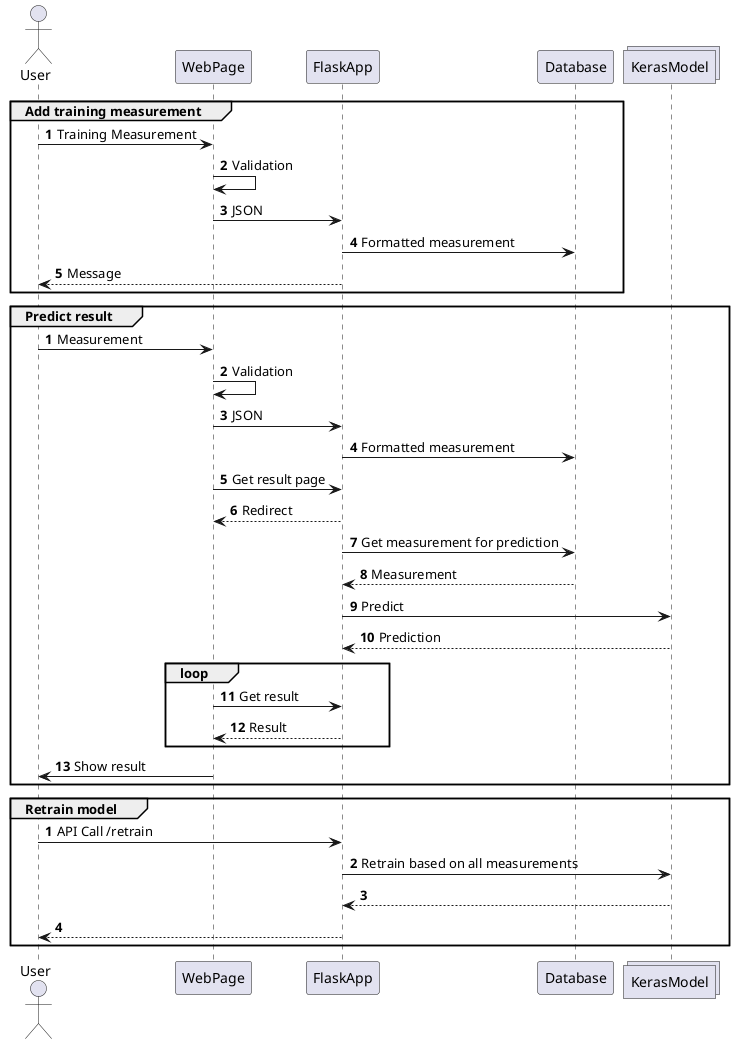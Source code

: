 @startuml
actor User
participant WebPage
participant FlaskApp
participant Database
collections KerasModel

group Add training measurement
autonumber
User -> WebPage: Training Measurement
WebPage -> WebPage: Validation
WebPage -> FlaskApp: JSON
FlaskApp -> Database: Formatted measurement
FlaskApp --> User: Message
end

group Predict result
autonumber
User -> WebPage: Measurement
WebPage -> WebPage: Validation
WebPage -> FlaskApp: JSON
FlaskApp -> Database: Formatted measurement
WebPage -> FlaskApp: Get result page
FlaskApp --> WebPage: Redirect
FlaskApp -> Database: Get measurement for prediction
Database --> FlaskApp: Measurement
FlaskApp -> KerasModel: Predict
KerasModel --> FlaskApp: Prediction
loop
WebPage -> FlaskApp: Get result
FlaskApp --> WebPage: Result
end
WebPage -> User: Show result
end

group Retrain model
autonumber
User -> FlaskApp: API Call /retrain
FlaskApp -> KerasModel: Retrain based on all measurements
KerasModel --> FlaskApp
FlaskApp --> User
end

@enduml